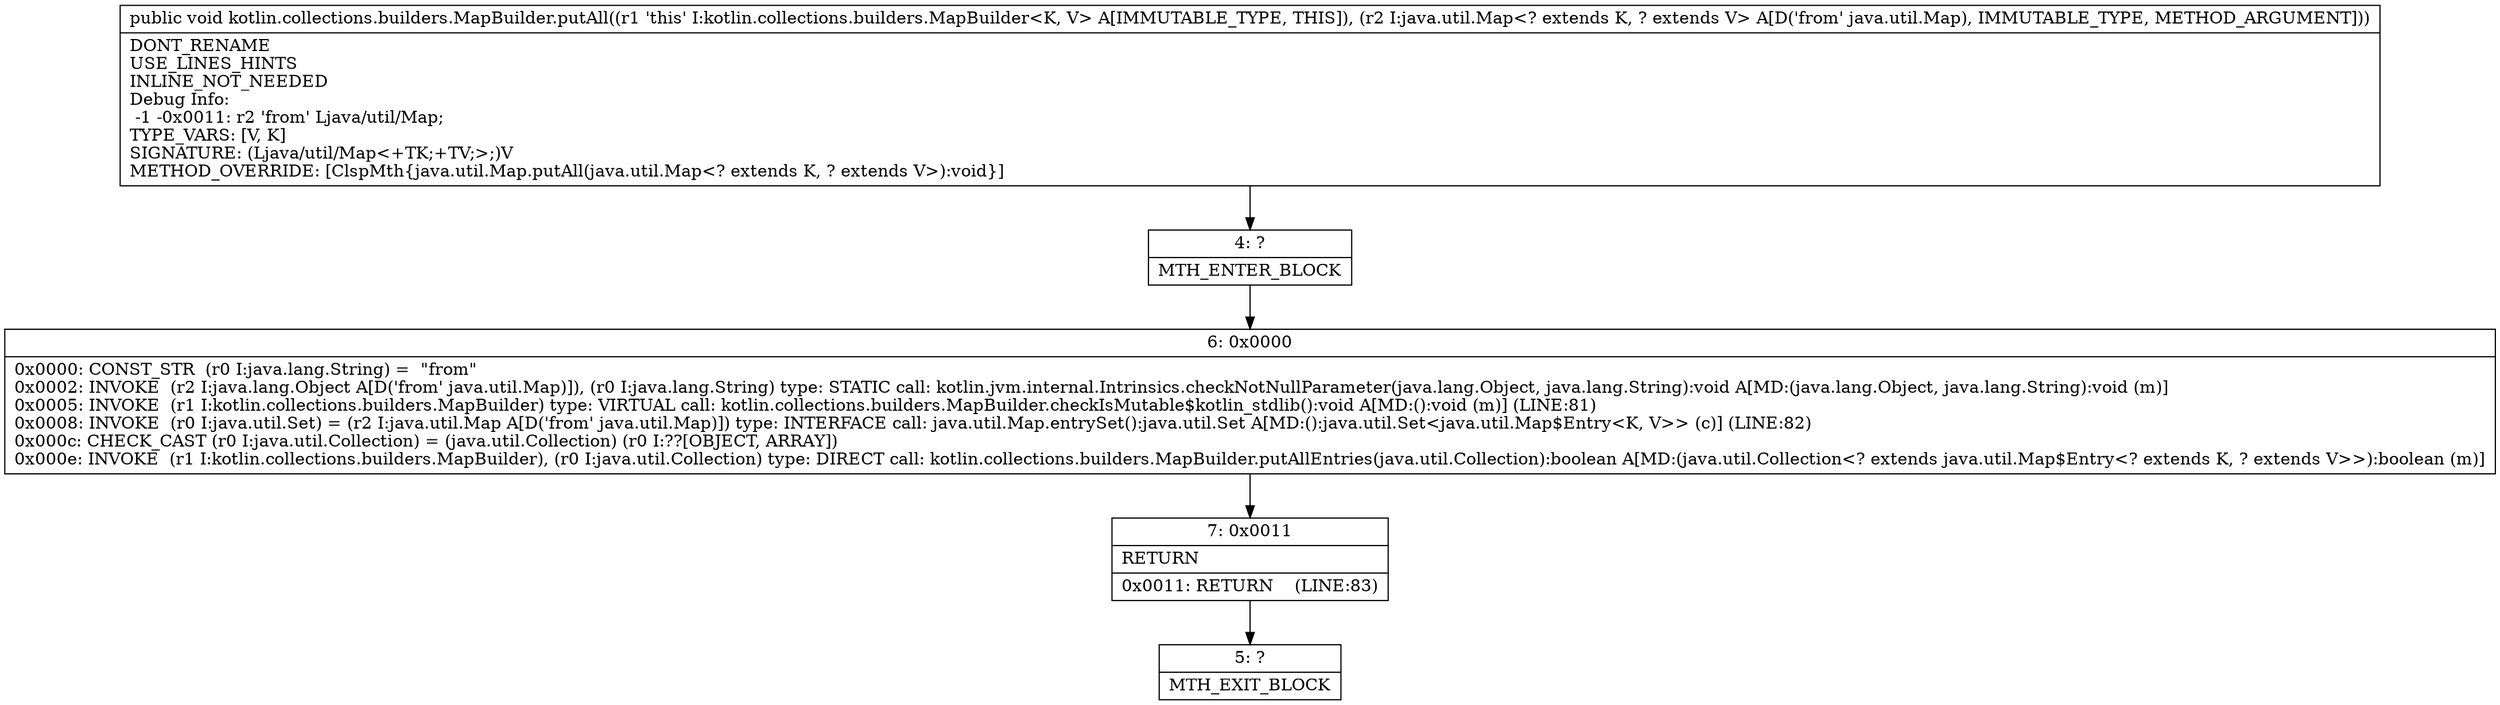 digraph "CFG forkotlin.collections.builders.MapBuilder.putAll(Ljava\/util\/Map;)V" {
Node_4 [shape=record,label="{4\:\ ?|MTH_ENTER_BLOCK\l}"];
Node_6 [shape=record,label="{6\:\ 0x0000|0x0000: CONST_STR  (r0 I:java.lang.String) =  \"from\" \l0x0002: INVOKE  (r2 I:java.lang.Object A[D('from' java.util.Map)]), (r0 I:java.lang.String) type: STATIC call: kotlin.jvm.internal.Intrinsics.checkNotNullParameter(java.lang.Object, java.lang.String):void A[MD:(java.lang.Object, java.lang.String):void (m)]\l0x0005: INVOKE  (r1 I:kotlin.collections.builders.MapBuilder) type: VIRTUAL call: kotlin.collections.builders.MapBuilder.checkIsMutable$kotlin_stdlib():void A[MD:():void (m)] (LINE:81)\l0x0008: INVOKE  (r0 I:java.util.Set) = (r2 I:java.util.Map A[D('from' java.util.Map)]) type: INTERFACE call: java.util.Map.entrySet():java.util.Set A[MD:():java.util.Set\<java.util.Map$Entry\<K, V\>\> (c)] (LINE:82)\l0x000c: CHECK_CAST (r0 I:java.util.Collection) = (java.util.Collection) (r0 I:??[OBJECT, ARRAY]) \l0x000e: INVOKE  (r1 I:kotlin.collections.builders.MapBuilder), (r0 I:java.util.Collection) type: DIRECT call: kotlin.collections.builders.MapBuilder.putAllEntries(java.util.Collection):boolean A[MD:(java.util.Collection\<? extends java.util.Map$Entry\<? extends K, ? extends V\>\>):boolean (m)]\l}"];
Node_7 [shape=record,label="{7\:\ 0x0011|RETURN\l|0x0011: RETURN    (LINE:83)\l}"];
Node_5 [shape=record,label="{5\:\ ?|MTH_EXIT_BLOCK\l}"];
MethodNode[shape=record,label="{public void kotlin.collections.builders.MapBuilder.putAll((r1 'this' I:kotlin.collections.builders.MapBuilder\<K, V\> A[IMMUTABLE_TYPE, THIS]), (r2 I:java.util.Map\<? extends K, ? extends V\> A[D('from' java.util.Map), IMMUTABLE_TYPE, METHOD_ARGUMENT]))  | DONT_RENAME\lUSE_LINES_HINTS\lINLINE_NOT_NEEDED\lDebug Info:\l  \-1 \-0x0011: r2 'from' Ljava\/util\/Map;\lTYPE_VARS: [V, K]\lSIGNATURE: (Ljava\/util\/Map\<+TK;+TV;\>;)V\lMETHOD_OVERRIDE: [ClspMth\{java.util.Map.putAll(java.util.Map\<? extends K, ? extends V\>):void\}]\l}"];
MethodNode -> Node_4;Node_4 -> Node_6;
Node_6 -> Node_7;
Node_7 -> Node_5;
}

